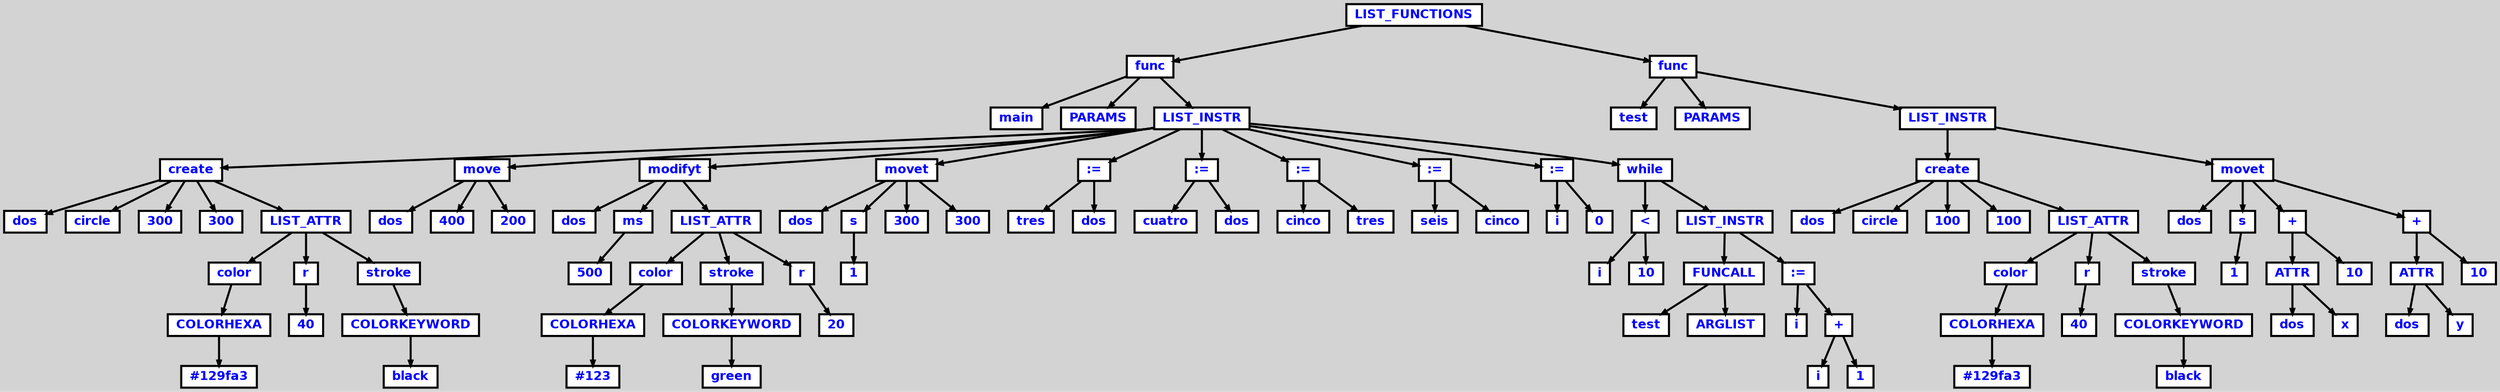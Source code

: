 digraph {

	ordering=out;
	ranksep=.4;
	bgcolor="lightgrey"; node [shape=box, fixedsize=false, fontsize=12, fontname="Helvetica-bold", fontcolor="blue"
		width=.25, height=.25, color="black", fillcolor="white", style="filled, solid, bold"];
	edge [arrowsize=.5, color="black", style="bold"]

  n0 [label="LIST_FUNCTIONS"];
  n1 [label="func"];
  n1 [label="func"];
  n2 [label="main"];
  n3 [label="PARAMS"];
  n4 [label="LIST_INSTR"];
  n4 [label="LIST_INSTR"];
  n5 [label="create"];
  n5 [label="create"];
  n6 [label="dos"];
  n7 [label="circle"];
  n8 [label="300"];
  n9 [label="300"];
  n10 [label="LIST_ATTR"];
  n10 [label="LIST_ATTR"];
  n11 [label="color"];
  n11 [label="color"];
  n12 [label="COLORHEXA"];
  n12 [label="COLORHEXA"];
  n13 [label="#129fa3"];
  n14 [label="r"];
  n14 [label="r"];
  n15 [label="40"];
  n16 [label="stroke"];
  n16 [label="stroke"];
  n17 [label="COLORKEYWORD"];
  n17 [label="COLORKEYWORD"];
  n18 [label="black"];
  n19 [label="move"];
  n19 [label="move"];
  n20 [label="dos"];
  n21 [label="400"];
  n22 [label="200"];
  n23 [label="modifyt"];
  n23 [label="modifyt"];
  n24 [label="dos"];
  n25 [label="ms"];
  n25 [label="ms"];
  n26 [label="500"];
  n27 [label="LIST_ATTR"];
  n27 [label="LIST_ATTR"];
  n28 [label="color"];
  n28 [label="color"];
  n29 [label="COLORHEXA"];
  n29 [label="COLORHEXA"];
  n30 [label="#123"];
  n31 [label="stroke"];
  n31 [label="stroke"];
  n32 [label="COLORKEYWORD"];
  n32 [label="COLORKEYWORD"];
  n33 [label="green"];
  n34 [label="r"];
  n34 [label="r"];
  n35 [label="20"];
  n36 [label="movet"];
  n36 [label="movet"];
  n37 [label="dos"];
  n38 [label="s"];
  n38 [label="s"];
  n39 [label="1"];
  n40 [label="300"];
  n41 [label="300"];
  n42 [label=":="];
  n42 [label=":="];
  n43 [label="tres"];
  n44 [label="dos"];
  n45 [label=":="];
  n45 [label=":="];
  n46 [label="cuatro"];
  n47 [label="dos"];
  n48 [label=":="];
  n48 [label=":="];
  n49 [label="cinco"];
  n50 [label="tres"];
  n51 [label=":="];
  n51 [label=":="];
  n52 [label="seis"];
  n53 [label="cinco"];
  n54 [label=":="];
  n54 [label=":="];
  n55 [label="i"];
  n56 [label="0"];
  n57 [label="while"];
  n57 [label="while"];
  n58 [label="<"];
  n58 [label="<"];
  n59 [label="i"];
  n60 [label="10"];
  n61 [label="LIST_INSTR"];
  n61 [label="LIST_INSTR"];
  n62 [label="FUNCALL"];
  n62 [label="FUNCALL"];
  n63 [label="test"];
  n64 [label="ARGLIST"];
  n65 [label=":="];
  n65 [label=":="];
  n66 [label="i"];
  n67 [label="+"];
  n67 [label="+"];
  n68 [label="i"];
  n69 [label="1"];
  n70 [label="func"];
  n70 [label="func"];
  n71 [label="test"];
  n72 [label="PARAMS"];
  n73 [label="LIST_INSTR"];
  n73 [label="LIST_INSTR"];
  n74 [label="create"];
  n74 [label="create"];
  n75 [label="dos"];
  n76 [label="circle"];
  n77 [label="100"];
  n78 [label="100"];
  n79 [label="LIST_ATTR"];
  n79 [label="LIST_ATTR"];
  n80 [label="color"];
  n80 [label="color"];
  n81 [label="COLORHEXA"];
  n81 [label="COLORHEXA"];
  n82 [label="#129fa3"];
  n83 [label="r"];
  n83 [label="r"];
  n84 [label="40"];
  n85 [label="stroke"];
  n85 [label="stroke"];
  n86 [label="COLORKEYWORD"];
  n86 [label="COLORKEYWORD"];
  n87 [label="black"];
  n88 [label="movet"];
  n88 [label="movet"];
  n89 [label="dos"];
  n90 [label="s"];
  n90 [label="s"];
  n91 [label="1"];
  n92 [label="+"];
  n92 [label="+"];
  n93 [label="ATTR"];
  n93 [label="ATTR"];
  n94 [label="dos"];
  n95 [label="x"];
  n96 [label="10"];
  n97 [label="+"];
  n97 [label="+"];
  n98 [label="ATTR"];
  n98 [label="ATTR"];
  n99 [label="dos"];
  n100 [label="y"];
  n101 [label="10"];

  n0 -> n1 // "LIST_FUNCTIONS" -> "func"
  n1 -> n2 // "func" -> "main"
  n1 -> n3 // "func" -> "PARAMS"
  n1 -> n4 // "func" -> "LIST_INSTR"
  n4 -> n5 // "LIST_INSTR" -> "create"
  n5 -> n6 // "create" -> "dos"
  n5 -> n7 // "create" -> "circle"
  n5 -> n8 // "create" -> "300"
  n5 -> n9 // "create" -> "300"
  n5 -> n10 // "create" -> "LIST_ATTR"
  n10 -> n11 // "LIST_ATTR" -> "color"
  n11 -> n12 // "color" -> "COLORHEXA"
  n12 -> n13 // "COLORHEXA" -> "#129fa3"
  n10 -> n14 // "LIST_ATTR" -> "r"
  n14 -> n15 // "r" -> "40"
  n10 -> n16 // "LIST_ATTR" -> "stroke"
  n16 -> n17 // "stroke" -> "COLORKEYWORD"
  n17 -> n18 // "COLORKEYWORD" -> "black"
  n4 -> n19 // "LIST_INSTR" -> "move"
  n19 -> n20 // "move" -> "dos"
  n19 -> n21 // "move" -> "400"
  n19 -> n22 // "move" -> "200"
  n4 -> n23 // "LIST_INSTR" -> "modifyt"
  n23 -> n24 // "modifyt" -> "dos"
  n23 -> n25 // "modifyt" -> "ms"
  n25 -> n26 // "ms" -> "500"
  n23 -> n27 // "modifyt" -> "LIST_ATTR"
  n27 -> n28 // "LIST_ATTR" -> "color"
  n28 -> n29 // "color" -> "COLORHEXA"
  n29 -> n30 // "COLORHEXA" -> "#123"
  n27 -> n31 // "LIST_ATTR" -> "stroke"
  n31 -> n32 // "stroke" -> "COLORKEYWORD"
  n32 -> n33 // "COLORKEYWORD" -> "green"
  n27 -> n34 // "LIST_ATTR" -> "r"
  n34 -> n35 // "r" -> "20"
  n4 -> n36 // "LIST_INSTR" -> "movet"
  n36 -> n37 // "movet" -> "dos"
  n36 -> n38 // "movet" -> "s"
  n38 -> n39 // "s" -> "1"
  n36 -> n40 // "movet" -> "300"
  n36 -> n41 // "movet" -> "300"
  n4 -> n42 // "LIST_INSTR" -> ":="
  n42 -> n43 // ":=" -> "tres"
  n42 -> n44 // ":=" -> "dos"
  n4 -> n45 // "LIST_INSTR" -> ":="
  n45 -> n46 // ":=" -> "cuatro"
  n45 -> n47 // ":=" -> "dos"
  n4 -> n48 // "LIST_INSTR" -> ":="
  n48 -> n49 // ":=" -> "cinco"
  n48 -> n50 // ":=" -> "tres"
  n4 -> n51 // "LIST_INSTR" -> ":="
  n51 -> n52 // ":=" -> "seis"
  n51 -> n53 // ":=" -> "cinco"
  n4 -> n54 // "LIST_INSTR" -> ":="
  n54 -> n55 // ":=" -> "i"
  n54 -> n56 // ":=" -> "0"
  n4 -> n57 // "LIST_INSTR" -> "while"
  n57 -> n58 // "while" -> "<"
  n58 -> n59 // "<" -> "i"
  n58 -> n60 // "<" -> "10"
  n57 -> n61 // "while" -> "LIST_INSTR"
  n61 -> n62 // "LIST_INSTR" -> "FUNCALL"
  n62 -> n63 // "FUNCALL" -> "test"
  n62 -> n64 // "FUNCALL" -> "ARGLIST"
  n61 -> n65 // "LIST_INSTR" -> ":="
  n65 -> n66 // ":=" -> "i"
  n65 -> n67 // ":=" -> "+"
  n67 -> n68 // "+" -> "i"
  n67 -> n69 // "+" -> "1"
  n0 -> n70 // "LIST_FUNCTIONS" -> "func"
  n70 -> n71 // "func" -> "test"
  n70 -> n72 // "func" -> "PARAMS"
  n70 -> n73 // "func" -> "LIST_INSTR"
  n73 -> n74 // "LIST_INSTR" -> "create"
  n74 -> n75 // "create" -> "dos"
  n74 -> n76 // "create" -> "circle"
  n74 -> n77 // "create" -> "100"
  n74 -> n78 // "create" -> "100"
  n74 -> n79 // "create" -> "LIST_ATTR"
  n79 -> n80 // "LIST_ATTR" -> "color"
  n80 -> n81 // "color" -> "COLORHEXA"
  n81 -> n82 // "COLORHEXA" -> "#129fa3"
  n79 -> n83 // "LIST_ATTR" -> "r"
  n83 -> n84 // "r" -> "40"
  n79 -> n85 // "LIST_ATTR" -> "stroke"
  n85 -> n86 // "stroke" -> "COLORKEYWORD"
  n86 -> n87 // "COLORKEYWORD" -> "black"
  n73 -> n88 // "LIST_INSTR" -> "movet"
  n88 -> n89 // "movet" -> "dos"
  n88 -> n90 // "movet" -> "s"
  n90 -> n91 // "s" -> "1"
  n88 -> n92 // "movet" -> "+"
  n92 -> n93 // "+" -> "ATTR"
  n93 -> n94 // "ATTR" -> "dos"
  n93 -> n95 // "ATTR" -> "x"
  n92 -> n96 // "+" -> "10"
  n88 -> n97 // "movet" -> "+"
  n97 -> n98 // "+" -> "ATTR"
  n98 -> n99 // "ATTR" -> "dos"
  n98 -> n100 // "ATTR" -> "y"
  n97 -> n101 // "+" -> "10"

}
